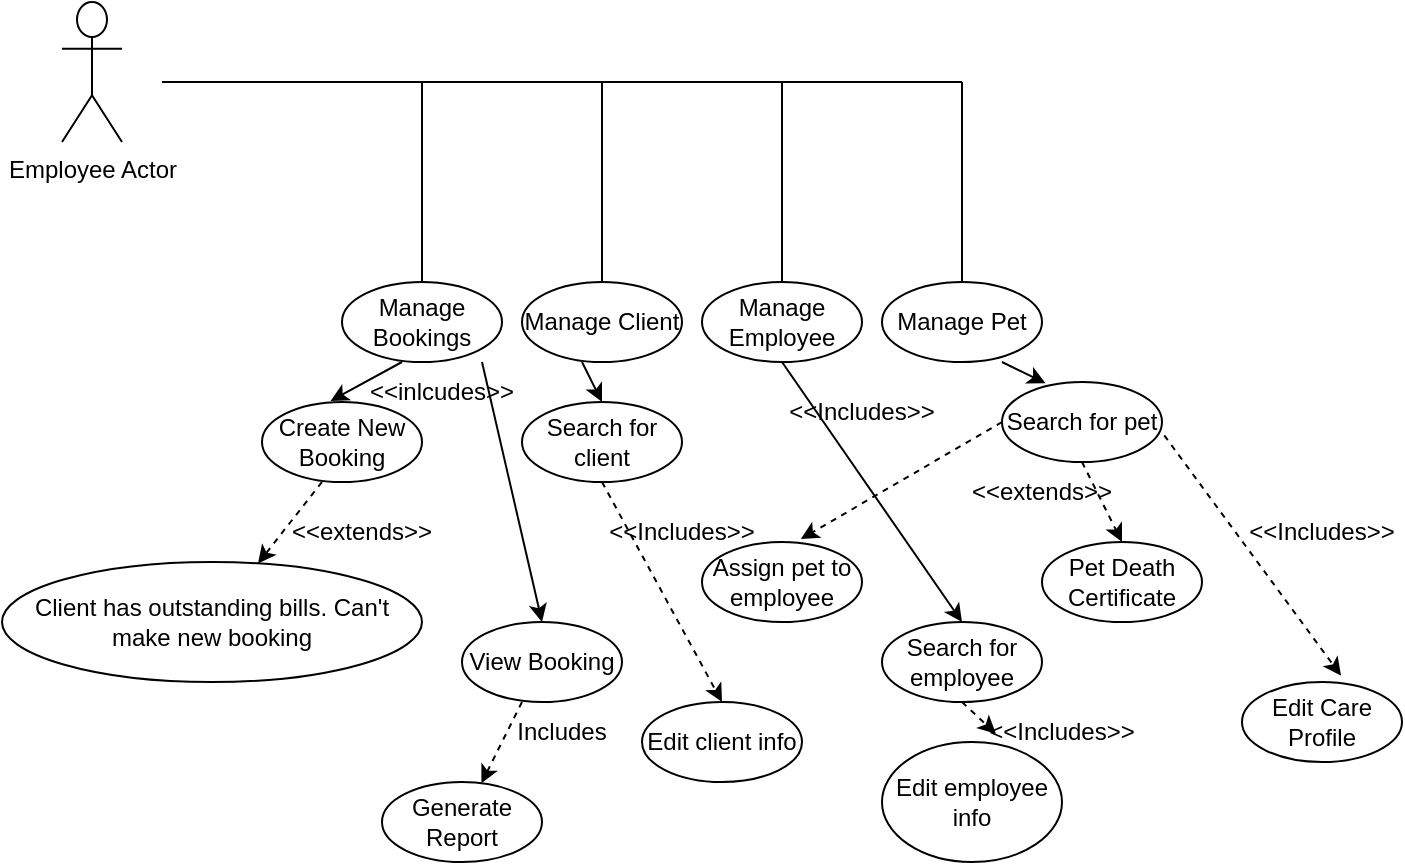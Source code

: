 <mxfile version="24.6.5" type="device">
  <diagram name="Page-1" id="xv5fh5jxA2uIWkBpAhWx">
    <mxGraphModel dx="1407" dy="1018" grid="1" gridSize="10" guides="1" tooltips="1" connect="1" arrows="1" fold="1" page="1" pageScale="1" pageWidth="850" pageHeight="1100" math="0" shadow="0">
      <root>
        <mxCell id="0" />
        <mxCell id="1" parent="0" />
        <mxCell id="DYx0V17XzdMHcEHikE7h-1" value="Employee Actor" style="shape=umlActor;verticalLabelPosition=bottom;verticalAlign=top;html=1;outlineConnect=0;" vertex="1" parent="1">
          <mxGeometry x="340" y="100" width="30" height="70" as="geometry" />
        </mxCell>
        <mxCell id="DYx0V17XzdMHcEHikE7h-4" value="Manage Employee" style="ellipse;whiteSpace=wrap;html=1;" vertex="1" parent="1">
          <mxGeometry x="660" y="240" width="80" height="40" as="geometry" />
        </mxCell>
        <mxCell id="DYx0V17XzdMHcEHikE7h-5" value="Manage Pet" style="ellipse;whiteSpace=wrap;html=1;" vertex="1" parent="1">
          <mxGeometry x="750" y="240" width="80" height="40" as="geometry" />
        </mxCell>
        <mxCell id="DYx0V17XzdMHcEHikE7h-6" value="Manage Client" style="ellipse;whiteSpace=wrap;html=1;" vertex="1" parent="1">
          <mxGeometry x="570" y="240" width="80" height="40" as="geometry" />
        </mxCell>
        <mxCell id="DYx0V17XzdMHcEHikE7h-7" value="Manage Bookings" style="ellipse;whiteSpace=wrap;html=1;" vertex="1" parent="1">
          <mxGeometry x="480" y="240" width="80" height="40" as="geometry" />
        </mxCell>
        <mxCell id="DYx0V17XzdMHcEHikE7h-9" value="" style="endArrow=none;html=1;rounded=0;" edge="1" parent="1">
          <mxGeometry width="50" height="50" relative="1" as="geometry">
            <mxPoint x="390" y="140" as="sourcePoint" />
            <mxPoint x="790" y="140" as="targetPoint" />
          </mxGeometry>
        </mxCell>
        <mxCell id="DYx0V17XzdMHcEHikE7h-10" value="" style="endArrow=none;html=1;rounded=0;" edge="1" parent="1">
          <mxGeometry width="50" height="50" relative="1" as="geometry">
            <mxPoint x="520" y="240" as="sourcePoint" />
            <mxPoint x="520" y="140" as="targetPoint" />
          </mxGeometry>
        </mxCell>
        <mxCell id="DYx0V17XzdMHcEHikE7h-11" value="" style="endArrow=none;html=1;rounded=0;" edge="1" parent="1">
          <mxGeometry width="50" height="50" relative="1" as="geometry">
            <mxPoint x="610" y="240" as="sourcePoint" />
            <mxPoint x="610" y="140" as="targetPoint" />
          </mxGeometry>
        </mxCell>
        <mxCell id="DYx0V17XzdMHcEHikE7h-12" value="" style="endArrow=none;html=1;rounded=0;" edge="1" parent="1">
          <mxGeometry width="50" height="50" relative="1" as="geometry">
            <mxPoint x="700" y="240" as="sourcePoint" />
            <mxPoint x="700" y="140" as="targetPoint" />
          </mxGeometry>
        </mxCell>
        <mxCell id="DYx0V17XzdMHcEHikE7h-13" value="" style="endArrow=none;html=1;rounded=0;" edge="1" parent="1">
          <mxGeometry width="50" height="50" relative="1" as="geometry">
            <mxPoint x="790" y="240" as="sourcePoint" />
            <mxPoint x="790" y="140" as="targetPoint" />
          </mxGeometry>
        </mxCell>
        <mxCell id="DYx0V17XzdMHcEHikE7h-16" value="Edit Care Profile" style="ellipse;whiteSpace=wrap;html=1;" vertex="1" parent="1">
          <mxGeometry x="930" y="440" width="80" height="40" as="geometry" />
        </mxCell>
        <mxCell id="DYx0V17XzdMHcEHikE7h-17" value="" style="endArrow=classic;html=1;rounded=0;entryX=0.619;entryY=-0.08;entryDx=0;entryDy=0;entryPerimeter=0;dashed=1;exitX=1.014;exitY=0.667;exitDx=0;exitDy=0;exitPerimeter=0;" edge="1" parent="1" source="DYx0V17XzdMHcEHikE7h-19" target="DYx0V17XzdMHcEHikE7h-16">
          <mxGeometry width="50" height="50" relative="1" as="geometry">
            <mxPoint x="815" y="280" as="sourcePoint" />
            <mxPoint x="865" y="230" as="targetPoint" />
          </mxGeometry>
        </mxCell>
        <mxCell id="DYx0V17XzdMHcEHikE7h-18" value="&amp;lt;&amp;lt;Includes&amp;gt;&amp;gt;" style="text;html=1;align=center;verticalAlign=middle;whiteSpace=wrap;rounded=0;" vertex="1" parent="1">
          <mxGeometry x="960" y="360" width="20" height="10" as="geometry" />
        </mxCell>
        <mxCell id="DYx0V17XzdMHcEHikE7h-19" value="Search for pet" style="ellipse;whiteSpace=wrap;html=1;" vertex="1" parent="1">
          <mxGeometry x="810" y="290" width="80" height="40" as="geometry" />
        </mxCell>
        <mxCell id="DYx0V17XzdMHcEHikE7h-20" value="" style="endArrow=classic;html=1;rounded=0;entryX=0.272;entryY=0.016;entryDx=0;entryDy=0;entryPerimeter=0;" edge="1" parent="1" target="DYx0V17XzdMHcEHikE7h-19">
          <mxGeometry width="50" height="50" relative="1" as="geometry">
            <mxPoint x="810" y="280" as="sourcePoint" />
            <mxPoint x="860" y="230" as="targetPoint" />
          </mxGeometry>
        </mxCell>
        <mxCell id="DYx0V17XzdMHcEHikE7h-22" value="Create New Booking" style="ellipse;whiteSpace=wrap;html=1;" vertex="1" parent="1">
          <mxGeometry x="440" y="300" width="80" height="40" as="geometry" />
        </mxCell>
        <mxCell id="DYx0V17XzdMHcEHikE7h-23" value="" style="endArrow=classic;html=1;rounded=0;entryX=0.428;entryY=-0.012;entryDx=0;entryDy=0;entryPerimeter=0;" edge="1" parent="1" target="DYx0V17XzdMHcEHikE7h-22">
          <mxGeometry width="50" height="50" relative="1" as="geometry">
            <mxPoint x="510" y="280" as="sourcePoint" />
            <mxPoint x="560" y="230" as="targetPoint" />
          </mxGeometry>
        </mxCell>
        <mxCell id="DYx0V17XzdMHcEHikE7h-25" value="Client has outstanding bills. Can&#39;t make new booking" style="ellipse;whiteSpace=wrap;html=1;" vertex="1" parent="1">
          <mxGeometry x="310" y="380" width="210" height="60" as="geometry" />
        </mxCell>
        <mxCell id="DYx0V17XzdMHcEHikE7h-26" value="" style="endArrow=classic;html=1;rounded=0;dashed=1;" edge="1" parent="1" target="DYx0V17XzdMHcEHikE7h-25">
          <mxGeometry width="50" height="50" relative="1" as="geometry">
            <mxPoint x="470" y="340" as="sourcePoint" />
            <mxPoint x="520" y="290" as="targetPoint" />
          </mxGeometry>
        </mxCell>
        <mxCell id="DYx0V17XzdMHcEHikE7h-27" value="&amp;lt;&amp;lt;extends&amp;gt;&amp;gt;" style="text;html=1;align=center;verticalAlign=middle;whiteSpace=wrap;rounded=0;" vertex="1" parent="1">
          <mxGeometry x="460" y="350" width="60" height="30" as="geometry" />
        </mxCell>
        <mxCell id="DYx0V17XzdMHcEHikE7h-28" value="&amp;lt;&amp;lt;inlcudes&amp;gt;&amp;gt;" style="text;html=1;align=center;verticalAlign=middle;whiteSpace=wrap;rounded=0;" vertex="1" parent="1">
          <mxGeometry x="500" y="280" width="60" height="30" as="geometry" />
        </mxCell>
        <mxCell id="DYx0V17XzdMHcEHikE7h-30" value="Pet Death Certificate" style="ellipse;whiteSpace=wrap;html=1;" vertex="1" parent="1">
          <mxGeometry x="830" y="370" width="80" height="40" as="geometry" />
        </mxCell>
        <mxCell id="DYx0V17XzdMHcEHikE7h-31" value="" style="endArrow=classic;html=1;rounded=0;entryX=0.5;entryY=0;entryDx=0;entryDy=0;exitX=0.5;exitY=1;exitDx=0;exitDy=0;dashed=1;" edge="1" parent="1" source="DYx0V17XzdMHcEHikE7h-19" target="DYx0V17XzdMHcEHikE7h-30">
          <mxGeometry width="50" height="50" relative="1" as="geometry">
            <mxPoint x="850" y="335" as="sourcePoint" />
            <mxPoint x="900" y="285" as="targetPoint" />
          </mxGeometry>
        </mxCell>
        <mxCell id="DYx0V17XzdMHcEHikE7h-32" value="Assign pet to employee" style="ellipse;whiteSpace=wrap;html=1;" vertex="1" parent="1">
          <mxGeometry x="660" y="370" width="80" height="40" as="geometry" />
        </mxCell>
        <mxCell id="DYx0V17XzdMHcEHikE7h-33" value="&amp;lt;&amp;lt;extends&amp;gt;&amp;gt;" style="text;html=1;align=center;verticalAlign=middle;whiteSpace=wrap;rounded=0;" vertex="1" parent="1">
          <mxGeometry x="800" y="330" width="60" height="30" as="geometry" />
        </mxCell>
        <mxCell id="DYx0V17XzdMHcEHikE7h-34" value="" style="endArrow=classic;html=1;rounded=0;entryX=0.618;entryY=-0.037;entryDx=0;entryDy=0;entryPerimeter=0;dashed=1;" edge="1" parent="1" target="DYx0V17XzdMHcEHikE7h-32">
          <mxGeometry width="50" height="50" relative="1" as="geometry">
            <mxPoint x="810" y="310" as="sourcePoint" />
            <mxPoint x="860" y="260" as="targetPoint" />
          </mxGeometry>
        </mxCell>
        <mxCell id="DYx0V17XzdMHcEHikE7h-35" value="&amp;lt;&amp;lt;Includes&amp;gt;&amp;gt;" style="text;html=1;align=center;verticalAlign=middle;whiteSpace=wrap;rounded=0;" vertex="1" parent="1">
          <mxGeometry x="730" y="300" width="20" height="10" as="geometry" />
        </mxCell>
        <mxCell id="DYx0V17XzdMHcEHikE7h-37" value="View Booking" style="ellipse;whiteSpace=wrap;html=1;" vertex="1" parent="1">
          <mxGeometry x="540" y="410" width="80" height="40" as="geometry" />
        </mxCell>
        <mxCell id="DYx0V17XzdMHcEHikE7h-38" value="" style="endArrow=classic;html=1;rounded=0;entryX=0.5;entryY=0;entryDx=0;entryDy=0;" edge="1" parent="1" target="DYx0V17XzdMHcEHikE7h-37">
          <mxGeometry width="50" height="50" relative="1" as="geometry">
            <mxPoint x="550" y="280" as="sourcePoint" />
            <mxPoint x="600" y="230" as="targetPoint" />
          </mxGeometry>
        </mxCell>
        <mxCell id="DYx0V17XzdMHcEHikE7h-39" value="Generate Report" style="ellipse;whiteSpace=wrap;html=1;" vertex="1" parent="1">
          <mxGeometry x="500" y="490" width="80" height="40" as="geometry" />
        </mxCell>
        <mxCell id="DYx0V17XzdMHcEHikE7h-40" value="" style="endArrow=classic;html=1;rounded=0;dashed=1;" edge="1" parent="1" target="DYx0V17XzdMHcEHikE7h-39">
          <mxGeometry width="50" height="50" relative="1" as="geometry">
            <mxPoint x="570" y="450" as="sourcePoint" />
            <mxPoint x="620" y="400" as="targetPoint" />
          </mxGeometry>
        </mxCell>
        <mxCell id="DYx0V17XzdMHcEHikE7h-41" value="Includes" style="text;html=1;align=center;verticalAlign=middle;whiteSpace=wrap;rounded=0;" vertex="1" parent="1">
          <mxGeometry x="560" y="450" width="60" height="30" as="geometry" />
        </mxCell>
        <mxCell id="DYx0V17XzdMHcEHikE7h-42" value="Search for client" style="ellipse;whiteSpace=wrap;html=1;" vertex="1" parent="1">
          <mxGeometry x="570" y="300" width="80" height="40" as="geometry" />
        </mxCell>
        <mxCell id="DYx0V17XzdMHcEHikE7h-43" value="Edit client info" style="ellipse;whiteSpace=wrap;html=1;" vertex="1" parent="1">
          <mxGeometry x="630" y="450" width="80" height="40" as="geometry" />
        </mxCell>
        <mxCell id="DYx0V17XzdMHcEHikE7h-44" value="Search for employee" style="ellipse;whiteSpace=wrap;html=1;" vertex="1" parent="1">
          <mxGeometry x="750" y="410" width="80" height="40" as="geometry" />
        </mxCell>
        <mxCell id="DYx0V17XzdMHcEHikE7h-45" value="Edit employee info" style="ellipse;whiteSpace=wrap;html=1;" vertex="1" parent="1">
          <mxGeometry x="750" y="470" width="90" height="60" as="geometry" />
        </mxCell>
        <mxCell id="DYx0V17XzdMHcEHikE7h-46" value="" style="endArrow=classic;html=1;rounded=0;entryX=0.5;entryY=0;entryDx=0;entryDy=0;" edge="1" parent="1" target="DYx0V17XzdMHcEHikE7h-42">
          <mxGeometry width="50" height="50" relative="1" as="geometry">
            <mxPoint x="600" y="280" as="sourcePoint" />
            <mxPoint x="650" y="230" as="targetPoint" />
          </mxGeometry>
        </mxCell>
        <mxCell id="DYx0V17XzdMHcEHikE7h-47" value="" style="endArrow=classic;html=1;rounded=0;entryX=0.5;entryY=0;entryDx=0;entryDy=0;dashed=1;" edge="1" parent="1" target="DYx0V17XzdMHcEHikE7h-43">
          <mxGeometry width="50" height="50" relative="1" as="geometry">
            <mxPoint x="610" y="340" as="sourcePoint" />
            <mxPoint x="660" y="290" as="targetPoint" />
          </mxGeometry>
        </mxCell>
        <mxCell id="DYx0V17XzdMHcEHikE7h-48" value="" style="endArrow=classic;html=1;rounded=0;entryX=0.5;entryY=0;entryDx=0;entryDy=0;" edge="1" parent="1" target="DYx0V17XzdMHcEHikE7h-44">
          <mxGeometry width="50" height="50" relative="1" as="geometry">
            <mxPoint x="700" y="280" as="sourcePoint" />
            <mxPoint x="750" y="230" as="targetPoint" />
          </mxGeometry>
        </mxCell>
        <mxCell id="DYx0V17XzdMHcEHikE7h-50" value="" style="endArrow=classic;html=1;rounded=0;entryX=0.633;entryY=-0.068;entryDx=0;entryDy=0;entryPerimeter=0;dashed=1;" edge="1" parent="1" target="DYx0V17XzdMHcEHikE7h-45">
          <mxGeometry width="50" height="50" relative="1" as="geometry">
            <mxPoint x="790" y="450" as="sourcePoint" />
            <mxPoint x="840" y="400" as="targetPoint" />
          </mxGeometry>
        </mxCell>
        <mxCell id="DYx0V17XzdMHcEHikE7h-51" value="&amp;lt;&amp;lt;Includes&amp;gt;&amp;gt;" style="text;html=1;align=center;verticalAlign=middle;whiteSpace=wrap;rounded=0;" vertex="1" parent="1">
          <mxGeometry x="640" y="360" width="20" height="10" as="geometry" />
        </mxCell>
        <mxCell id="DYx0V17XzdMHcEHikE7h-52" value="&amp;lt;&amp;lt;Includes&amp;gt;&amp;gt;" style="text;html=1;align=center;verticalAlign=middle;whiteSpace=wrap;rounded=0;" vertex="1" parent="1">
          <mxGeometry x="830" y="460" width="20" height="10" as="geometry" />
        </mxCell>
      </root>
    </mxGraphModel>
  </diagram>
</mxfile>
